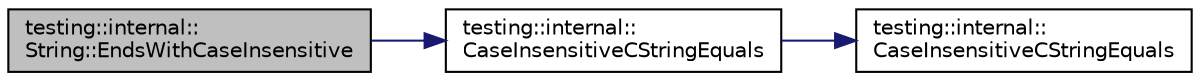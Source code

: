 digraph "testing::internal::String::EndsWithCaseInsensitive"
{
  edge [fontname="Helvetica",fontsize="10",labelfontname="Helvetica",labelfontsize="10"];
  node [fontname="Helvetica",fontsize="10",shape=record];
  rankdir="LR";
  Node12 [label="testing::internal::\lString::EndsWithCaseInsensitive",height=0.2,width=0.4,color="black", fillcolor="grey75", style="filled", fontcolor="black"];
  Node12 -> Node13 [color="midnightblue",fontsize="10",style="solid",fontname="Helvetica"];
  Node13 [label="testing::internal::\lCaseInsensitiveCStringEquals",height=0.2,width=0.4,color="black", fillcolor="white", style="filled",URL="$d0/da7/namespacetesting_1_1internal.html#aebfd0cd34de52d7973a5b2d03ba848cf"];
  Node13 -> Node14 [color="midnightblue",fontsize="10",style="solid",fontname="Helvetica"];
  Node14 [label="testing::internal::\lCaseInsensitiveCStringEquals",height=0.2,width=0.4,color="black", fillcolor="white", style="filled",URL="$d0/da7/namespacetesting_1_1internal.html#ad5b31f61a3cc5b4226d3560f5b48f4dd"];
}

